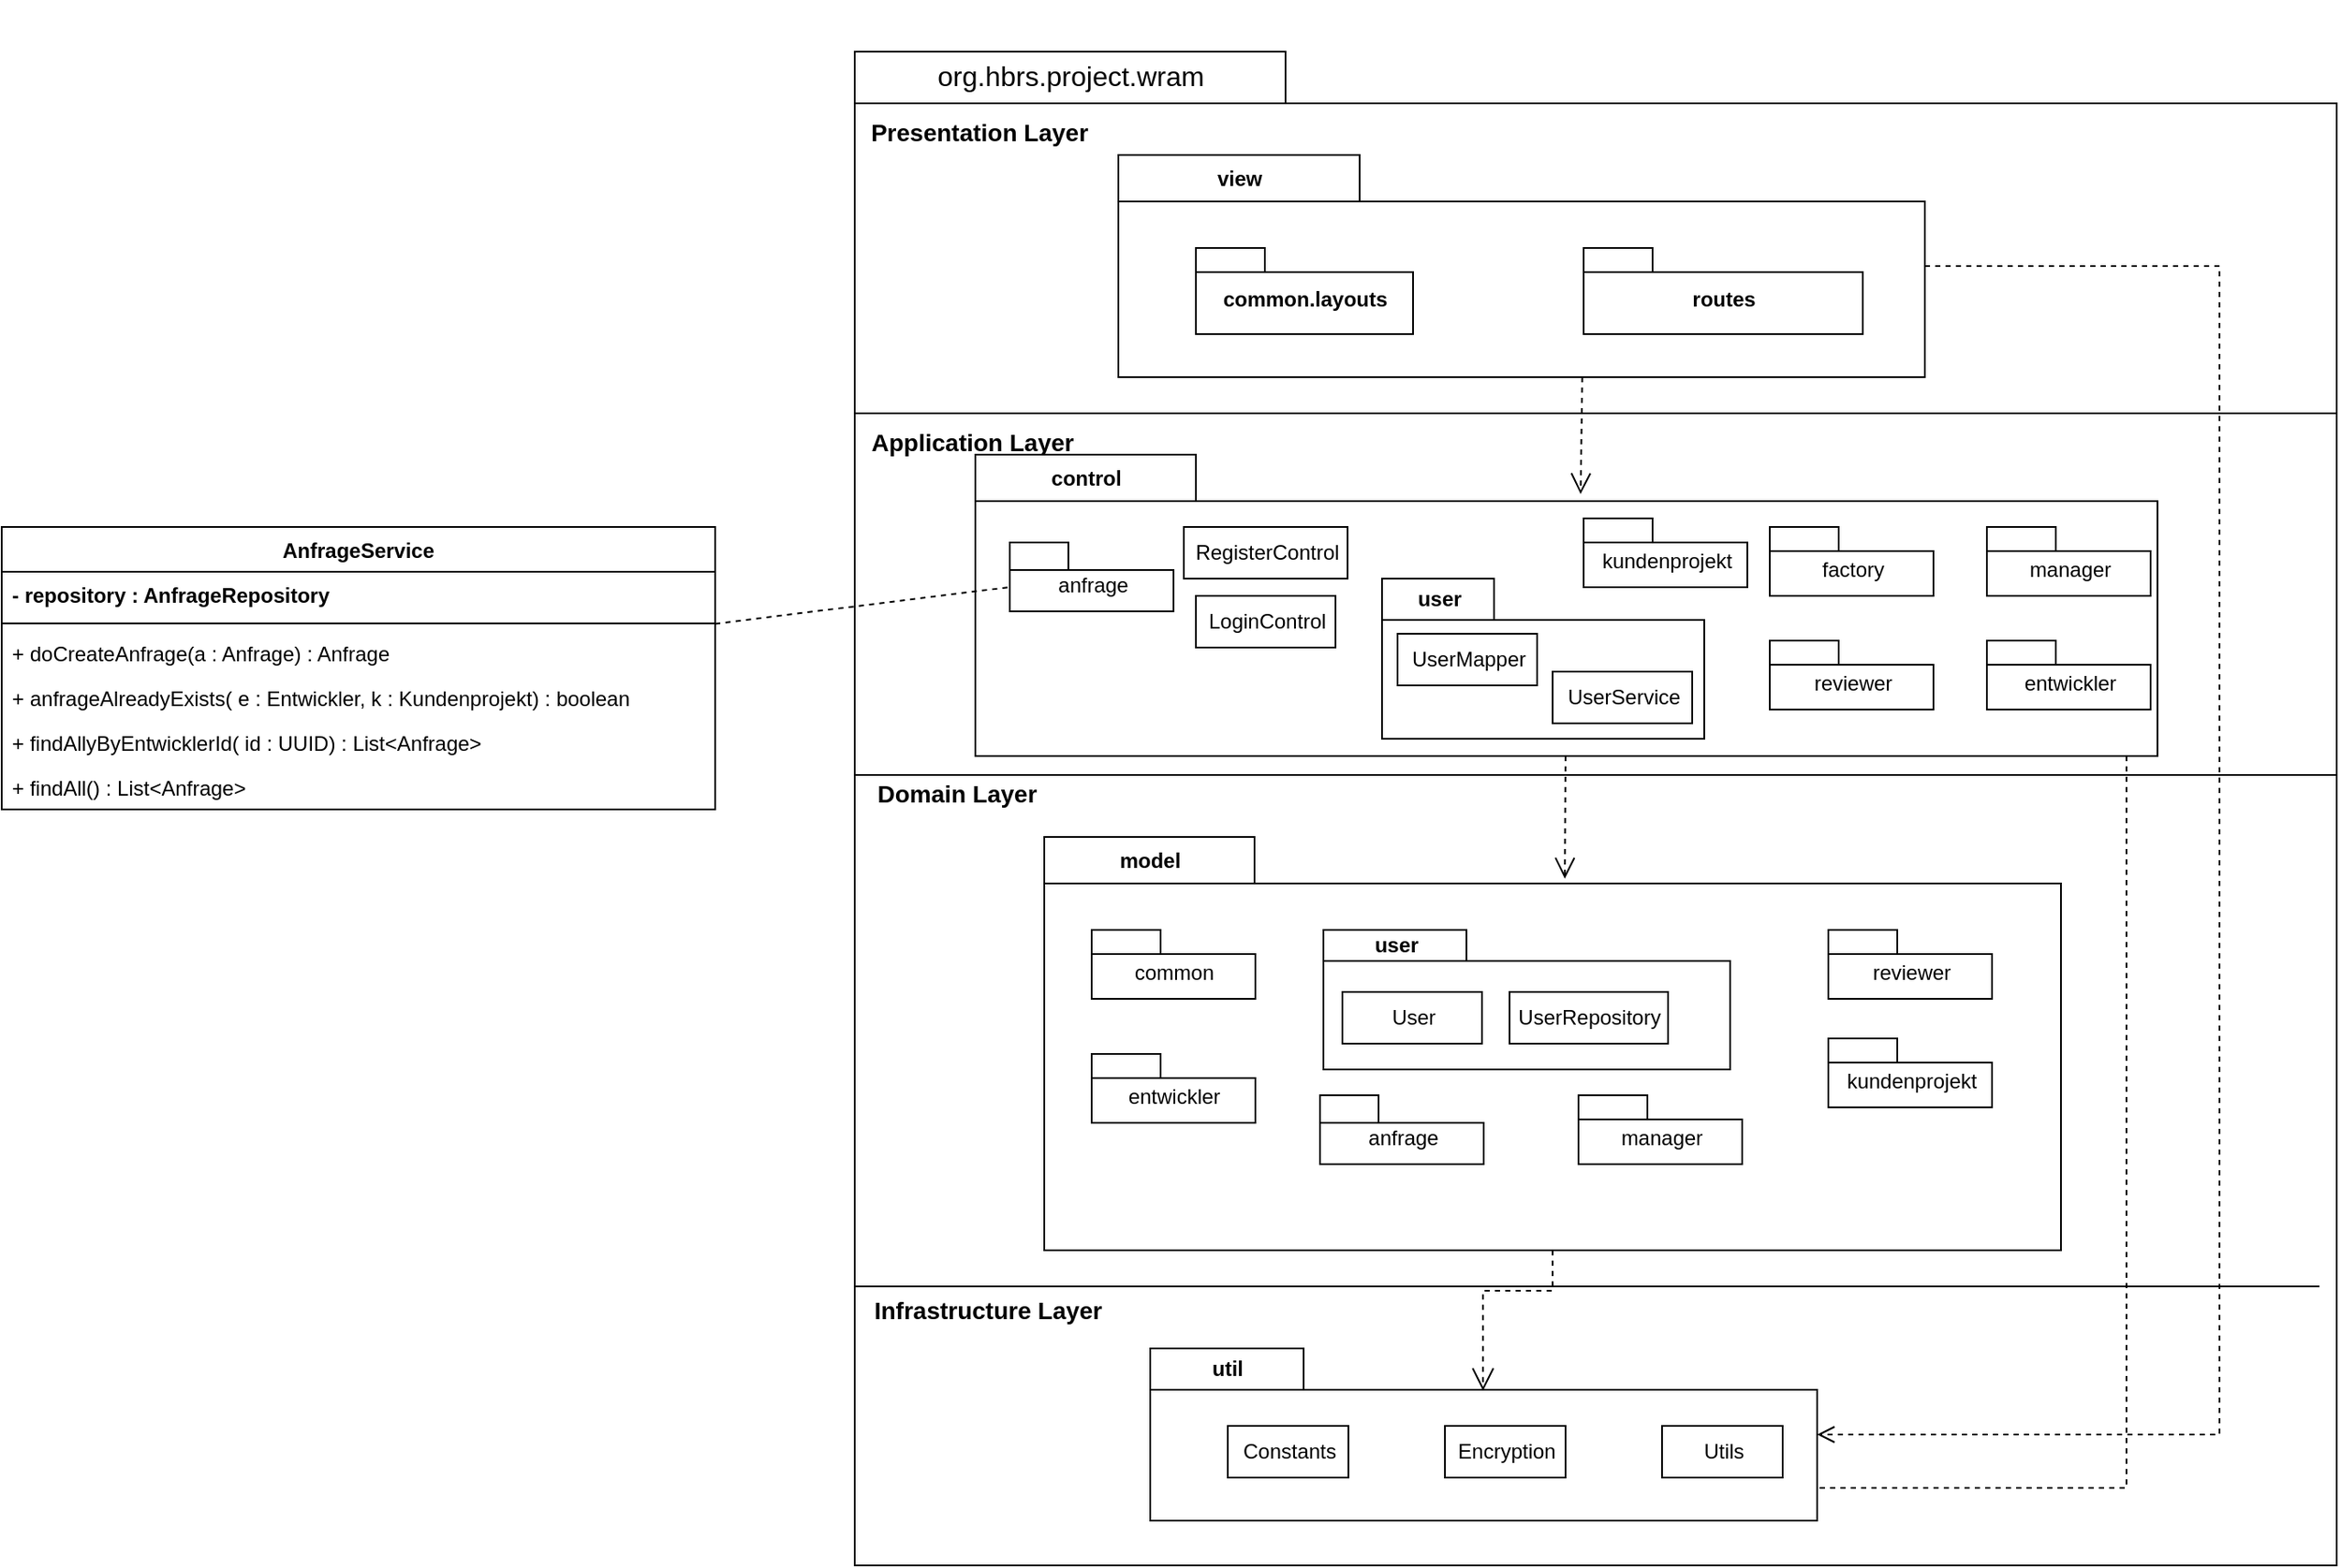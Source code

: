 <mxfile version="15.5.4" type="embed"><diagram id="2MWhljZTr-79RIpY2fLu" name="Bausteinsicht"><mxGraphModel dx="2602" dy="1635" grid="1" gridSize="9" guides="1" tooltips="1" connect="1" arrows="1" fold="1" page="0" pageScale="1" pageWidth="1920" pageHeight="1200" math="0" shadow="0"><root><mxCell id="0"/><mxCell id="1" parent="0"/><mxCell id="7Za7AvAphu47wtOgQL8E-2" value="&lt;p style=&quot;font-weight: normal ; line-height: 18px&quot;&gt;&lt;span style=&quot;background-color: rgb(255 , 255 , 255)&quot;&gt;&lt;font style=&quot;font-size: 16px&quot;&gt;org.hbrs.project.wram&lt;/font&gt;&lt;/span&gt;&lt;/p&gt;" style="shape=folder;fontStyle=1;tabWidth=250;tabHeight=30;tabPosition=left;html=1;boundedLbl=1;labelInHeader=1;container=1;collapsible=0;recursiveResize=0;fillColor=none;" parent="1" vertex="1"><mxGeometry x="-1062" y="-69" width="860" height="879" as="geometry"/></mxCell><mxCell id="7Za7AvAphu47wtOgQL8E-17" value="&lt;b&gt;&lt;font style=&quot;font-size: 14px;&quot;&gt;Infrastructure Layer&lt;/font&gt;&lt;/b&gt;" style="text;html=1;align=center;verticalAlign=middle;resizable=0;points=[];autosize=1;strokeColor=none;fillColor=none;" parent="7Za7AvAphu47wtOgQL8E-2" vertex="1"><mxGeometry y="717" width="153" height="27" as="geometry"/></mxCell><mxCell id="7Za7AvAphu47wtOgQL8E-18" value="&lt;font style=&quot;font-size: 14px;&quot;&gt;&lt;b&gt;Presentation Layer&lt;/b&gt;&lt;/font&gt;" style="text;html=1;align=center;verticalAlign=middle;resizable=0;points=[];autosize=1;strokeColor=none;fillColor=none;" parent="7Za7AvAphu47wtOgQL8E-2" vertex="1"><mxGeometry y="33" width="144" height="27" as="geometry"/></mxCell><mxCell id="7Za7AvAphu47wtOgQL8E-19" value="" style="endArrow=none;html=1;rounded=0;entryX=1;entryY=0.227;entryDx=0;entryDy=0;entryPerimeter=0;" parent="7Za7AvAphu47wtOgQL8E-2" target="7Za7AvAphu47wtOgQL8E-2" edge="1"><mxGeometry width="50" height="50" relative="1" as="geometry"><mxPoint y="210" as="sourcePoint"/><mxPoint x="850" y="210" as="targetPoint"/><Array as="points"><mxPoint x="860" y="210"/></Array></mxGeometry></mxCell><mxCell id="7Za7AvAphu47wtOgQL8E-20" value="&lt;font style=&quot;font-size: 14px;&quot;&gt;&lt;b&gt;Application Layer&lt;/b&gt;&lt;/font&gt;" style="text;html=1;align=center;verticalAlign=middle;resizable=0;points=[];autosize=1;strokeColor=none;fillColor=none;" parent="7Za7AvAphu47wtOgQL8E-2" vertex="1"><mxGeometry y="213" width="135" height="27" as="geometry"/></mxCell><mxCell id="7Za7AvAphu47wtOgQL8E-21" value="" style="endArrow=none;html=1;rounded=0;" parent="7Za7AvAphu47wtOgQL8E-2" edge="1"><mxGeometry width="50" height="50" relative="1" as="geometry"><mxPoint y="717" as="sourcePoint"/><mxPoint x="850" y="717" as="targetPoint"/></mxGeometry></mxCell><mxCell id="7Za7AvAphu47wtOgQL8E-22" value="&lt;b&gt;&lt;font style=&quot;font-size: 14px;&quot;&gt;Domain Layer&lt;/font&gt;&lt;/b&gt;" style="text;html=1;align=center;verticalAlign=middle;resizable=0;points=[];autosize=1;strokeColor=none;fillColor=none;" parent="7Za7AvAphu47wtOgQL8E-2" vertex="1"><mxGeometry y="417" width="117" height="27" as="geometry"/></mxCell><mxCell id="7Za7AvAphu47wtOgQL8E-23" style="edgeStyle=none;html=1;entryX=0.512;entryY=0.101;entryDx=0;entryDy=0;entryPerimeter=0;dashed=1;endArrow=open;endFill=0;endSize=10;" parent="7Za7AvAphu47wtOgQL8E-2" source="7Za7AvAphu47wtOgQL8E-41" target="7Za7AvAphu47wtOgQL8E-27" edge="1"><mxGeometry relative="1" as="geometry"/></mxCell><mxCell id="7Za7AvAphu47wtOgQL8E-24" style="rounded=0;orthogonalLoop=1;jettySize=auto;html=1;dashed=1;endArrow=open;endFill=0;entryX=0.512;entryY=0.131;entryDx=0;entryDy=0;entryPerimeter=0;endSize=10;" parent="7Za7AvAphu47wtOgQL8E-2" target="7Za7AvAphu47wtOgQL8E-41" edge="1"><mxGeometry relative="1" as="geometry"><mxPoint x="422.213" y="189" as="sourcePoint"/></mxGeometry></mxCell><mxCell id="7Za7AvAphu47wtOgQL8E-25" value="" style="endArrow=none;html=1;rounded=0;entryX=1;entryY=0.454;entryDx=0;entryDy=0;entryPerimeter=0;" parent="7Za7AvAphu47wtOgQL8E-2" target="7Za7AvAphu47wtOgQL8E-2" edge="1"><mxGeometry width="50" height="50" relative="1" as="geometry"><mxPoint y="420" as="sourcePoint"/><mxPoint x="850" y="420" as="targetPoint"/><Array as="points"><mxPoint x="297" y="420"/><mxPoint x="430" y="420"/><mxPoint x="860" y="420"/></Array></mxGeometry></mxCell><mxCell id="7Za7AvAphu47wtOgQL8E-26" style="edgeStyle=orthogonalEdgeStyle;rounded=0;orthogonalLoop=1;jettySize=auto;html=1;dashed=1;endArrow=open;endFill=0;entryX=0.499;entryY=0.246;entryDx=0;entryDy=0;entryPerimeter=0;endSize=11;" parent="7Za7AvAphu47wtOgQL8E-2" source="7Za7AvAphu47wtOgQL8E-27" target="7Za7AvAphu47wtOgQL8E-54" edge="1"><mxGeometry relative="1" as="geometry"><mxPoint x="325" y="810" as="targetPoint"/></mxGeometry></mxCell><mxCell id="ogW2aX8y5DBVJp2eBAxj-18" style="edgeStyle=orthogonalEdgeStyle;rounded=0;orthogonalLoop=1;jettySize=auto;html=1;entryX=0;entryY=0;entryDx=242;entryDy=81;entryPerimeter=0;dashed=1;fontSize=14;endArrow=open;endFill=0;endSize=8;" parent="7Za7AvAphu47wtOgQL8E-2" source="7Za7AvAphu47wtOgQL8E-41" target="7Za7AvAphu47wtOgQL8E-54" edge="1"><mxGeometry relative="1" as="geometry"><Array as="points"><mxPoint x="738" y="329"/><mxPoint x="738" y="834"/></Array></mxGeometry></mxCell><mxCell id="7Za7AvAphu47wtOgQL8E-41" value="control" style="shape=folder;fontStyle=1;tabWidth=128;tabHeight=27;tabPosition=left;html=1;boundedLbl=1;labelInHeader=1;container=1;collapsible=0;recursiveResize=0;" parent="7Za7AvAphu47wtOgQL8E-2" vertex="1"><mxGeometry x="70" y="234" width="686" height="175" as="geometry"/></mxCell><mxCell id="ogW2aX8y5DBVJp2eBAxj-8" value="&lt;span style=&quot;font-weight: 400&quot;&gt;entwickler&lt;/span&gt;" style="shape=folder;fontStyle=1;spacingTop=10;tabWidth=40;tabHeight=14;tabPosition=left;html=1;" parent="7Za7AvAphu47wtOgQL8E-41" vertex="1"><mxGeometry x="587" y="108" width="95" height="40" as="geometry"/></mxCell><mxCell id="ogW2aX8y5DBVJp2eBAxj-9" value="&lt;span style=&quot;font-weight: 400&quot;&gt;factory&lt;/span&gt;" style="shape=folder;fontStyle=1;spacingTop=10;tabWidth=40;tabHeight=14;tabPosition=left;html=1;" parent="7Za7AvAphu47wtOgQL8E-41" vertex="1"><mxGeometry x="461" y="42" width="95" height="40" as="geometry"/></mxCell><mxCell id="ogW2aX8y5DBVJp2eBAxj-10" value="&lt;span style=&quot;font-weight: 400&quot;&gt;manager&lt;/span&gt;" style="shape=folder;fontStyle=1;spacingTop=10;tabWidth=40;tabHeight=14;tabPosition=left;html=1;" parent="7Za7AvAphu47wtOgQL8E-41" vertex="1"><mxGeometry x="587" y="42" width="95" height="40" as="geometry"/></mxCell><mxCell id="ogW2aX8y5DBVJp2eBAxj-11" value="&lt;span style=&quot;font-weight: 400&quot;&gt;reviewer&lt;/span&gt;" style="shape=folder;fontStyle=1;spacingTop=10;tabWidth=40;tabHeight=14;tabPosition=left;html=1;" parent="7Za7AvAphu47wtOgQL8E-41" vertex="1"><mxGeometry x="461" y="108" width="95" height="40" as="geometry"/></mxCell><mxCell id="2" value="user" style="shape=folder;fontStyle=1;tabWidth=65;tabHeight=24;tabPosition=left;html=1;boundedLbl=1;labelInHeader=1;container=1;collapsible=0;recursiveResize=0;" parent="7Za7AvAphu47wtOgQL8E-41" vertex="1"><mxGeometry x="236" y="72" width="187" height="93" as="geometry"/></mxCell><mxCell id="3" value="UserMapper" style="html=1;" parent="2" vertex="1"><mxGeometry width="81" height="30" relative="1" as="geometry"><mxPoint x="9" y="32" as="offset"/></mxGeometry></mxCell><mxCell id="4" value="UserService" style="html=1;" parent="2" vertex="1"><mxGeometry x="99" y="54" width="81" height="30" as="geometry"/></mxCell><mxCell id="9" value="RegisterControl" style="html=1;" vertex="1" parent="7Za7AvAphu47wtOgQL8E-41"><mxGeometry x="121" y="42" width="95" height="30" as="geometry"/></mxCell><mxCell id="8" value="LoginControl" style="html=1;" vertex="1" parent="7Za7AvAphu47wtOgQL8E-41"><mxGeometry x="128" y="82.0" width="81" height="30" as="geometry"/></mxCell><mxCell id="22" value="&lt;span style=&quot;font-weight: 400&quot;&gt;kundenprojekt&lt;/span&gt;" style="shape=folder;fontStyle=1;spacingTop=10;tabWidth=40;tabHeight=14;tabPosition=left;html=1;" vertex="1" parent="7Za7AvAphu47wtOgQL8E-41"><mxGeometry x="353" y="37" width="95" height="40" as="geometry"/></mxCell><mxCell id="23" value="&lt;span style=&quot;font-weight: 400&quot;&gt;anfrage&lt;/span&gt;" style="shape=folder;fontStyle=1;spacingTop=10;tabWidth=34;tabHeight=16;tabPosition=left;html=1;" vertex="1" parent="7Za7AvAphu47wtOgQL8E-41"><mxGeometry x="20" y="51" width="95" height="40" as="geometry"/></mxCell><mxCell id="7Za7AvAphu47wtOgQL8E-54" value="util" style="shape=folder;fontStyle=1;tabWidth=89;tabHeight=24;tabPosition=left;html=1;boundedLbl=1;labelInHeader=1;container=1;collapsible=0;recursiveResize=0;" parent="7Za7AvAphu47wtOgQL8E-2" vertex="1"><mxGeometry x="171.5" y="753" width="387" height="100" as="geometry"/></mxCell><mxCell id="7Za7AvAphu47wtOgQL8E-55" value="Constants" style="html=1;" parent="7Za7AvAphu47wtOgQL8E-54" vertex="1"><mxGeometry x="45" y="45" width="70" height="30" as="geometry"/></mxCell><mxCell id="7Za7AvAphu47wtOgQL8E-56" value="Encryption" style="html=1;" parent="7Za7AvAphu47wtOgQL8E-54" vertex="1"><mxGeometry x="171" y="45" width="70" height="30" as="geometry"/></mxCell><mxCell id="24" value="Utils" style="html=1;" vertex="1" parent="7Za7AvAphu47wtOgQL8E-54"><mxGeometry x="297" y="45" width="70" height="30" as="geometry"/></mxCell><mxCell id="ogW2aX8y5DBVJp2eBAxj-17" style="edgeStyle=orthogonalEdgeStyle;rounded=0;orthogonalLoop=1;jettySize=auto;html=1;fontSize=14;endSize=8;dashed=1;endArrow=open;endFill=0;" parent="7Za7AvAphu47wtOgQL8E-2" source="ogW2aX8y5DBVJp2eBAxj-1" target="7Za7AvAphu47wtOgQL8E-54" edge="1"><mxGeometry relative="1" as="geometry"><Array as="points"><mxPoint x="792" y="124"/><mxPoint x="792" y="803"/></Array></mxGeometry></mxCell><mxCell id="ogW2aX8y5DBVJp2eBAxj-1" value="view" style="shape=folder;fontStyle=1;tabWidth=140;tabHeight=27;tabPosition=left;html=1;boundedLbl=1;labelInHeader=1;container=1;collapsible=0;recursiveResize=0;" parent="7Za7AvAphu47wtOgQL8E-2" vertex="1"><mxGeometry x="153" y="60" width="468" height="129" as="geometry"/></mxCell><mxCell id="26" value="common.layouts" style="shape=folder;fontStyle=1;spacingTop=10;tabWidth=40;tabHeight=14;tabPosition=left;html=1;" vertex="1" parent="ogW2aX8y5DBVJp2eBAxj-1"><mxGeometry x="45" y="54" width="126" height="50" as="geometry"/></mxCell><mxCell id="27" value="routes" style="shape=folder;fontStyle=1;spacingTop=10;tabWidth=40;tabHeight=14;tabPosition=left;html=1;" vertex="1" parent="ogW2aX8y5DBVJp2eBAxj-1"><mxGeometry x="270" y="54" width="162" height="50" as="geometry"/></mxCell><mxCell id="7Za7AvAphu47wtOgQL8E-27" value="model" style="shape=folder;fontStyle=1;tabWidth=122;tabHeight=27;tabPosition=left;html=1;boundedLbl=1;labelInHeader=1;container=1;collapsible=0;recursiveResize=0;fillColor=none;strokeColor=default;" parent="7Za7AvAphu47wtOgQL8E-2" vertex="1"><mxGeometry x="110" y="456" width="590" height="240" as="geometry"/></mxCell><mxCell id="7Za7AvAphu47wtOgQL8E-31" value="&lt;span style=&quot;font-weight: normal&quot;&gt;entwickler&lt;/span&gt;" style="shape=folder;fontStyle=1;spacingTop=10;tabWidth=40;tabHeight=14;tabPosition=left;html=1;" parent="7Za7AvAphu47wtOgQL8E-27" vertex="1"><mxGeometry x="27.5" y="126" width="95" height="40" as="geometry"/></mxCell><mxCell id="7Za7AvAphu47wtOgQL8E-32" value="&lt;span style=&quot;font-weight: normal&quot;&gt;reviewer&lt;/span&gt;" style="shape=folder;fontStyle=1;spacingTop=10;tabWidth=40;tabHeight=14;tabPosition=left;html=1;" parent="7Za7AvAphu47wtOgQL8E-27" vertex="1"><mxGeometry x="455" y="54" width="95" height="40" as="geometry"/></mxCell><mxCell id="7Za7AvAphu47wtOgQL8E-33" value="&lt;span style=&quot;font-weight: normal&quot;&gt;common&lt;/span&gt;" style="shape=folder;fontStyle=1;spacingTop=10;tabWidth=40;tabHeight=14;tabPosition=left;html=1;" parent="7Za7AvAphu47wtOgQL8E-27" vertex="1"><mxGeometry x="27.5" y="54" width="95" height="40" as="geometry"/></mxCell><mxCell id="7Za7AvAphu47wtOgQL8E-35" value="&lt;span style=&quot;font-weight: 400&quot;&gt;anfrage&lt;/span&gt;" style="shape=folder;fontStyle=1;spacingTop=10;tabWidth=34;tabHeight=16;tabPosition=left;html=1;" parent="7Za7AvAphu47wtOgQL8E-27" vertex="1"><mxGeometry x="160" y="150" width="95" height="40" as="geometry"/></mxCell><mxCell id="7Za7AvAphu47wtOgQL8E-36" value="&lt;span style=&quot;font-weight: 400&quot;&gt;manager&lt;/span&gt;" style="shape=folder;fontStyle=1;spacingTop=10;tabWidth=40;tabHeight=14;tabPosition=left;html=1;" parent="7Za7AvAphu47wtOgQL8E-27" vertex="1"><mxGeometry x="310" y="150" width="95" height="40" as="geometry"/></mxCell><mxCell id="7Za7AvAphu47wtOgQL8E-37" value="&lt;span style=&quot;font-weight: 400&quot;&gt;kundenprojekt&lt;/span&gt;" style="shape=folder;fontStyle=1;spacingTop=10;tabWidth=40;tabHeight=14;tabPosition=left;html=1;" parent="7Za7AvAphu47wtOgQL8E-27" vertex="1"><mxGeometry x="455" y="117" width="95" height="40" as="geometry"/></mxCell><mxCell id="5" value="user" style="shape=folder;fontStyle=1;tabWidth=83;tabHeight=18;tabPosition=left;html=1;boundedLbl=1;labelInHeader=1;container=1;collapsible=0;recursiveResize=0;" parent="7Za7AvAphu47wtOgQL8E-27" vertex="1"><mxGeometry x="162" y="54" width="236" height="81" as="geometry"/></mxCell><mxCell id="6" value="User" style="html=1;" parent="5" vertex="1"><mxGeometry width="81" height="30" relative="1" as="geometry"><mxPoint x="11" y="36" as="offset"/></mxGeometry></mxCell><mxCell id="7" value="UserRepository" style="html=1;" parent="5" vertex="1"><mxGeometry x="108" y="36" width="92" height="30" as="geometry"/></mxCell><mxCell id="7Za7AvAphu47wtOgQL8E-59" value="&lt;span style=&quot;color: rgba(0 , 0 , 0 , 0) ; font-family: monospace ; font-size: 0px ; background-color: rgb(248 , 249 , 250)&quot;&gt;%3CmxGraphModel%3E%3Croot%3E%3CmxCell%20id%3D%220%22%2F%3E%3CmxCell%20id%3D%221%22%20parent%3D%220%22%2F%3E%3CmxCell%20id%3D%222%22%20value%3D%22permission%22%20style%3D%22shape%3Dfolder%3BfontStyle%3D1%3BtabWidth%3D110%3BtabHeight%3D30%3BtabPosition%3Dleft%3Bhtml%3D1%3BboundedLbl%3D1%3BlabelInHeader%3D1%3Bcontainer%3D1%3Bcollapsible%3D0%3BrecursiveResize%3D0%3B%22%20vertex%3D%221%22%20parent%3D%221%22%3E%3CmxGeometry%20x%3D%2240%22%20y%3D%22340%22%20width%3D%22150%22%20height%3D%22100%22%20as%3D%22geometry%22%2F%3E%3C%2FmxCell%3E%3CmxCell%20id%3D%223%22%20value%3D%22dto%22%20style%3D%22html%3D1%3B%22%20vertex%3D%221%22%20parent%3D%222%22%3E%3CmxGeometry%20width%3D%22110%22%20height%3D%2230%22%20relative%3D%221%22%20as%3D%22geometry%22%3E%3CmxPoint%20x%3D%2220%22%20y%3D%2250%22%20as%3D%22offset%22%2F%3E%3C%2FmxGeometry%3E%3C%2FmxCell%3E%3C%2Froot%3E%3C%2FmxGraphModel%3E&lt;/span&gt;" style="text;html=1;align=center;verticalAlign=middle;resizable=0;points=[];autosize=1;strokeColor=none;fillColor=none;" parent="1" vertex="1"><mxGeometry x="-742" y="-99" width="20" height="20" as="geometry"/></mxCell><mxCell id="20" style="rounded=0;orthogonalLoop=1;jettySize=auto;html=1;dashed=1;endArrow=none;endFill=0;" edge="1" parent="1" source="12" target="23"><mxGeometry relative="1" as="geometry"><mxPoint x="-1152" y="243" as="targetPoint"/></mxGeometry></mxCell><mxCell id="12" value="AnfrageService" style="swimlane;fontStyle=1;align=center;verticalAlign=top;childLayout=stackLayout;horizontal=1;startSize=26;horizontalStack=0;resizeParent=1;resizeParentMax=0;resizeLast=0;collapsible=1;marginBottom=0;" vertex="1" parent="1"><mxGeometry x="-1557" y="207" width="414" height="164" as="geometry"/></mxCell><mxCell id="13" value="- repository : AnfrageRepository" style="text;strokeColor=none;fillColor=none;align=left;verticalAlign=top;spacingLeft=4;spacingRight=4;overflow=hidden;rotatable=0;points=[[0,0.5],[1,0.5]];portConstraint=eastwest;fontStyle=1" vertex="1" parent="12"><mxGeometry y="26" width="414" height="26" as="geometry"/></mxCell><mxCell id="14" value="" style="line;strokeWidth=1;fillColor=none;align=left;verticalAlign=middle;spacingTop=-1;spacingLeft=3;spacingRight=3;rotatable=0;labelPosition=right;points=[];portConstraint=eastwest;" vertex="1" parent="12"><mxGeometry y="52" width="414" height="8" as="geometry"/></mxCell><mxCell id="15" value="+ doCreateAnfrage(a : Anfrage) : Anfrage" style="text;strokeColor=none;fillColor=none;align=left;verticalAlign=top;spacingLeft=4;spacingRight=4;overflow=hidden;rotatable=0;points=[[0,0.5],[1,0.5]];portConstraint=eastwest;" vertex="1" parent="12"><mxGeometry y="60" width="414" height="26" as="geometry"/></mxCell><mxCell id="17" value="+ anfrageAlreadyExists( e : Entwickler, k : Kundenprojekt) : boolean" style="text;strokeColor=none;fillColor=none;align=left;verticalAlign=top;spacingLeft=4;spacingRight=4;overflow=hidden;rotatable=0;points=[[0,0.5],[1,0.5]];portConstraint=eastwest;" vertex="1" parent="12"><mxGeometry y="86" width="414" height="26" as="geometry"/></mxCell><mxCell id="18" value="+ findAllyByEntwicklerId( id : UUID) : List&lt;Anfrage&gt;" style="text;strokeColor=none;fillColor=none;align=left;verticalAlign=top;spacingLeft=4;spacingRight=4;overflow=hidden;rotatable=0;points=[[0,0.5],[1,0.5]];portConstraint=eastwest;" vertex="1" parent="12"><mxGeometry y="112" width="414" height="26" as="geometry"/></mxCell><mxCell id="19" value="+ findAll() : List&lt;Anfrage&gt;" style="text;strokeColor=none;fillColor=none;align=left;verticalAlign=top;spacingLeft=4;spacingRight=4;overflow=hidden;rotatable=0;points=[[0,0.5],[1,0.5]];portConstraint=eastwest;" vertex="1" parent="12"><mxGeometry y="138" width="414" height="26" as="geometry"/></mxCell></root></mxGraphModel></diagram></mxfile>